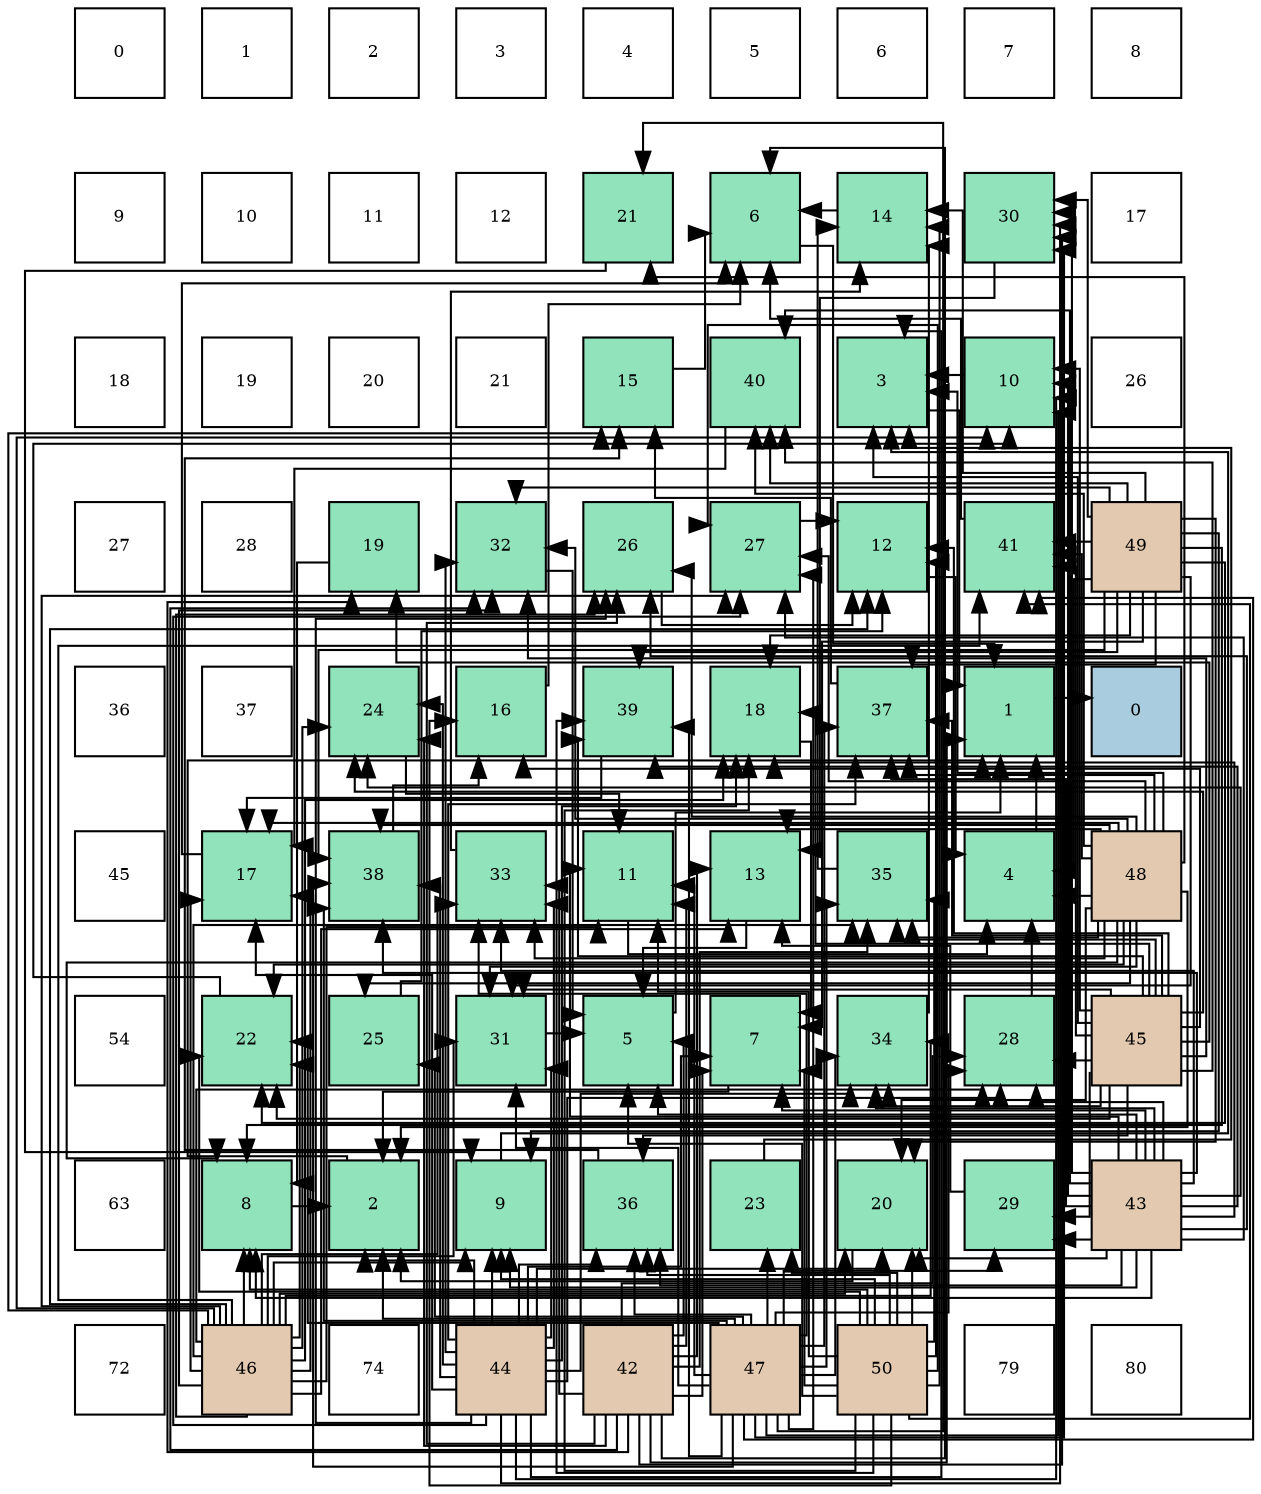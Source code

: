 digraph layout{
 rankdir=TB;
 splines=ortho;
 node [style=filled shape=square fixedsize=true width=0.6];
0[label="0", fontsize=8, fillcolor="#ffffff"];
1[label="1", fontsize=8, fillcolor="#ffffff"];
2[label="2", fontsize=8, fillcolor="#ffffff"];
3[label="3", fontsize=8, fillcolor="#ffffff"];
4[label="4", fontsize=8, fillcolor="#ffffff"];
5[label="5", fontsize=8, fillcolor="#ffffff"];
6[label="6", fontsize=8, fillcolor="#ffffff"];
7[label="7", fontsize=8, fillcolor="#ffffff"];
8[label="8", fontsize=8, fillcolor="#ffffff"];
9[label="9", fontsize=8, fillcolor="#ffffff"];
10[label="10", fontsize=8, fillcolor="#ffffff"];
11[label="11", fontsize=8, fillcolor="#ffffff"];
12[label="12", fontsize=8, fillcolor="#ffffff"];
13[label="21", fontsize=8, fillcolor="#91e3bb"];
14[label="6", fontsize=8, fillcolor="#91e3bb"];
15[label="14", fontsize=8, fillcolor="#91e3bb"];
16[label="30", fontsize=8, fillcolor="#91e3bb"];
17[label="17", fontsize=8, fillcolor="#ffffff"];
18[label="18", fontsize=8, fillcolor="#ffffff"];
19[label="19", fontsize=8, fillcolor="#ffffff"];
20[label="20", fontsize=8, fillcolor="#ffffff"];
21[label="21", fontsize=8, fillcolor="#ffffff"];
22[label="15", fontsize=8, fillcolor="#91e3bb"];
23[label="40", fontsize=8, fillcolor="#91e3bb"];
24[label="3", fontsize=8, fillcolor="#91e3bb"];
25[label="10", fontsize=8, fillcolor="#91e3bb"];
26[label="26", fontsize=8, fillcolor="#ffffff"];
27[label="27", fontsize=8, fillcolor="#ffffff"];
28[label="28", fontsize=8, fillcolor="#ffffff"];
29[label="19", fontsize=8, fillcolor="#91e3bb"];
30[label="32", fontsize=8, fillcolor="#91e3bb"];
31[label="26", fontsize=8, fillcolor="#91e3bb"];
32[label="27", fontsize=8, fillcolor="#91e3bb"];
33[label="12", fontsize=8, fillcolor="#91e3bb"];
34[label="41", fontsize=8, fillcolor="#91e3bb"];
35[label="49", fontsize=8, fillcolor="#e3c9af"];
36[label="36", fontsize=8, fillcolor="#ffffff"];
37[label="37", fontsize=8, fillcolor="#ffffff"];
38[label="24", fontsize=8, fillcolor="#91e3bb"];
39[label="16", fontsize=8, fillcolor="#91e3bb"];
40[label="39", fontsize=8, fillcolor="#91e3bb"];
41[label="18", fontsize=8, fillcolor="#91e3bb"];
42[label="37", fontsize=8, fillcolor="#91e3bb"];
43[label="1", fontsize=8, fillcolor="#91e3bb"];
44[label="0", fontsize=8, fillcolor="#a9ccde"];
45[label="45", fontsize=8, fillcolor="#ffffff"];
46[label="17", fontsize=8, fillcolor="#91e3bb"];
47[label="38", fontsize=8, fillcolor="#91e3bb"];
48[label="33", fontsize=8, fillcolor="#91e3bb"];
49[label="11", fontsize=8, fillcolor="#91e3bb"];
50[label="13", fontsize=8, fillcolor="#91e3bb"];
51[label="35", fontsize=8, fillcolor="#91e3bb"];
52[label="4", fontsize=8, fillcolor="#91e3bb"];
53[label="48", fontsize=8, fillcolor="#e3c9af"];
54[label="54", fontsize=8, fillcolor="#ffffff"];
55[label="22", fontsize=8, fillcolor="#91e3bb"];
56[label="25", fontsize=8, fillcolor="#91e3bb"];
57[label="31", fontsize=8, fillcolor="#91e3bb"];
58[label="5", fontsize=8, fillcolor="#91e3bb"];
59[label="7", fontsize=8, fillcolor="#91e3bb"];
60[label="34", fontsize=8, fillcolor="#91e3bb"];
61[label="28", fontsize=8, fillcolor="#91e3bb"];
62[label="45", fontsize=8, fillcolor="#e3c9af"];
63[label="63", fontsize=8, fillcolor="#ffffff"];
64[label="8", fontsize=8, fillcolor="#91e3bb"];
65[label="2", fontsize=8, fillcolor="#91e3bb"];
66[label="9", fontsize=8, fillcolor="#91e3bb"];
67[label="36", fontsize=8, fillcolor="#91e3bb"];
68[label="23", fontsize=8, fillcolor="#91e3bb"];
69[label="20", fontsize=8, fillcolor="#91e3bb"];
70[label="29", fontsize=8, fillcolor="#91e3bb"];
71[label="43", fontsize=8, fillcolor="#e3c9af"];
72[label="72", fontsize=8, fillcolor="#ffffff"];
73[label="46", fontsize=8, fillcolor="#e3c9af"];
74[label="74", fontsize=8, fillcolor="#ffffff"];
75[label="44", fontsize=8, fillcolor="#e3c9af"];
76[label="42", fontsize=8, fillcolor="#e3c9af"];
77[label="47", fontsize=8, fillcolor="#e3c9af"];
78[label="50", fontsize=8, fillcolor="#e3c9af"];
79[label="79", fontsize=8, fillcolor="#ffffff"];
80[label="80", fontsize=8, fillcolor="#ffffff"];
edge [constraint=false, style=vis];43 -> 44;
65 -> 43;
24 -> 43;
52 -> 43;
58 -> 43;
14 -> 43;
59 -> 65;
64 -> 65;
66 -> 24;
25 -> 24;
49 -> 52;
33 -> 52;
50 -> 58;
15 -> 14;
22 -> 14;
39 -> 14;
46 -> 14;
41 -> 59;
29 -> 64;
69 -> 65;
13 -> 66;
55 -> 25;
68 -> 24;
38 -> 49;
56 -> 33;
31 -> 33;
32 -> 33;
61 -> 52;
70 -> 50;
16 -> 50;
57 -> 58;
30 -> 58;
48 -> 15;
60 -> 15;
51 -> 15;
67 -> 22;
42 -> 22;
47 -> 39;
40 -> 46;
23 -> 46;
34 -> 14;
76 -> 43;
76 -> 58;
76 -> 14;
76 -> 59;
76 -> 49;
76 -> 50;
76 -> 29;
76 -> 38;
76 -> 31;
76 -> 61;
76 -> 16;
76 -> 30;
76 -> 48;
76 -> 51;
71 -> 58;
71 -> 59;
71 -> 64;
71 -> 66;
71 -> 25;
71 -> 49;
71 -> 41;
71 -> 69;
71 -> 38;
71 -> 31;
71 -> 32;
71 -> 61;
71 -> 70;
71 -> 16;
71 -> 48;
71 -> 60;
71 -> 67;
71 -> 42;
71 -> 47;
71 -> 40;
71 -> 23;
75 -> 65;
75 -> 24;
75 -> 59;
75 -> 66;
75 -> 25;
75 -> 46;
75 -> 41;
75 -> 69;
75 -> 38;
75 -> 31;
75 -> 32;
75 -> 61;
75 -> 16;
75 -> 57;
75 -> 30;
75 -> 48;
75 -> 60;
75 -> 67;
75 -> 42;
75 -> 47;
62 -> 24;
62 -> 25;
62 -> 33;
62 -> 39;
62 -> 41;
62 -> 29;
62 -> 55;
62 -> 38;
62 -> 61;
62 -> 70;
62 -> 57;
62 -> 30;
62 -> 60;
62 -> 51;
62 -> 67;
62 -> 42;
62 -> 40;
62 -> 23;
62 -> 34;
73 -> 64;
73 -> 66;
73 -> 25;
73 -> 49;
73 -> 33;
73 -> 50;
73 -> 22;
73 -> 46;
73 -> 41;
73 -> 69;
73 -> 55;
73 -> 38;
73 -> 31;
73 -> 32;
73 -> 61;
73 -> 57;
73 -> 30;
73 -> 48;
73 -> 60;
73 -> 51;
73 -> 47;
73 -> 34;
77 -> 65;
77 -> 25;
77 -> 49;
77 -> 46;
77 -> 13;
77 -> 55;
77 -> 68;
77 -> 56;
77 -> 32;
77 -> 61;
77 -> 70;
77 -> 16;
77 -> 57;
77 -> 48;
77 -> 60;
77 -> 51;
77 -> 67;
77 -> 42;
77 -> 47;
77 -> 40;
77 -> 34;
53 -> 65;
53 -> 24;
53 -> 52;
53 -> 64;
53 -> 50;
53 -> 46;
53 -> 69;
53 -> 13;
53 -> 55;
53 -> 56;
53 -> 31;
53 -> 32;
53 -> 57;
53 -> 30;
53 -> 48;
53 -> 51;
53 -> 42;
53 -> 47;
53 -> 23;
53 -> 34;
35 -> 52;
35 -> 59;
35 -> 64;
35 -> 66;
35 -> 15;
35 -> 41;
35 -> 69;
35 -> 55;
35 -> 16;
35 -> 57;
35 -> 30;
35 -> 42;
35 -> 47;
35 -> 40;
35 -> 23;
35 -> 34;
78 -> 58;
78 -> 59;
78 -> 64;
78 -> 66;
78 -> 49;
78 -> 33;
78 -> 15;
78 -> 39;
78 -> 41;
78 -> 69;
78 -> 55;
78 -> 68;
78 -> 32;
78 -> 51;
78 -> 67;
78 -> 40;
78 -> 34;
edge [constraint=true, style=invis];
0 -> 9 -> 18 -> 27 -> 36 -> 45 -> 54 -> 63 -> 72;
1 -> 10 -> 19 -> 28 -> 37 -> 46 -> 55 -> 64 -> 73;
2 -> 11 -> 20 -> 29 -> 38 -> 47 -> 56 -> 65 -> 74;
3 -> 12 -> 21 -> 30 -> 39 -> 48 -> 57 -> 66 -> 75;
4 -> 13 -> 22 -> 31 -> 40 -> 49 -> 58 -> 67 -> 76;
5 -> 14 -> 23 -> 32 -> 41 -> 50 -> 59 -> 68 -> 77;
6 -> 15 -> 24 -> 33 -> 42 -> 51 -> 60 -> 69 -> 78;
7 -> 16 -> 25 -> 34 -> 43 -> 52 -> 61 -> 70 -> 79;
8 -> 17 -> 26 -> 35 -> 44 -> 53 -> 62 -> 71 -> 80;
rank = same {0 -> 1 -> 2 -> 3 -> 4 -> 5 -> 6 -> 7 -> 8};
rank = same {9 -> 10 -> 11 -> 12 -> 13 -> 14 -> 15 -> 16 -> 17};
rank = same {18 -> 19 -> 20 -> 21 -> 22 -> 23 -> 24 -> 25 -> 26};
rank = same {27 -> 28 -> 29 -> 30 -> 31 -> 32 -> 33 -> 34 -> 35};
rank = same {36 -> 37 -> 38 -> 39 -> 40 -> 41 -> 42 -> 43 -> 44};
rank = same {45 -> 46 -> 47 -> 48 -> 49 -> 50 -> 51 -> 52 -> 53};
rank = same {54 -> 55 -> 56 -> 57 -> 58 -> 59 -> 60 -> 61 -> 62};
rank = same {63 -> 64 -> 65 -> 66 -> 67 -> 68 -> 69 -> 70 -> 71};
rank = same {72 -> 73 -> 74 -> 75 -> 76 -> 77 -> 78 -> 79 -> 80};
}